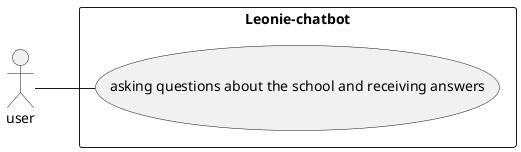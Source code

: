 @startuml
left to right direction
actor "user" as fc
rectangle Leonie-chatbot {
  usecase "asking questions about the school and receiving answers" as UC1

}
fc -- UC1

@enduml


